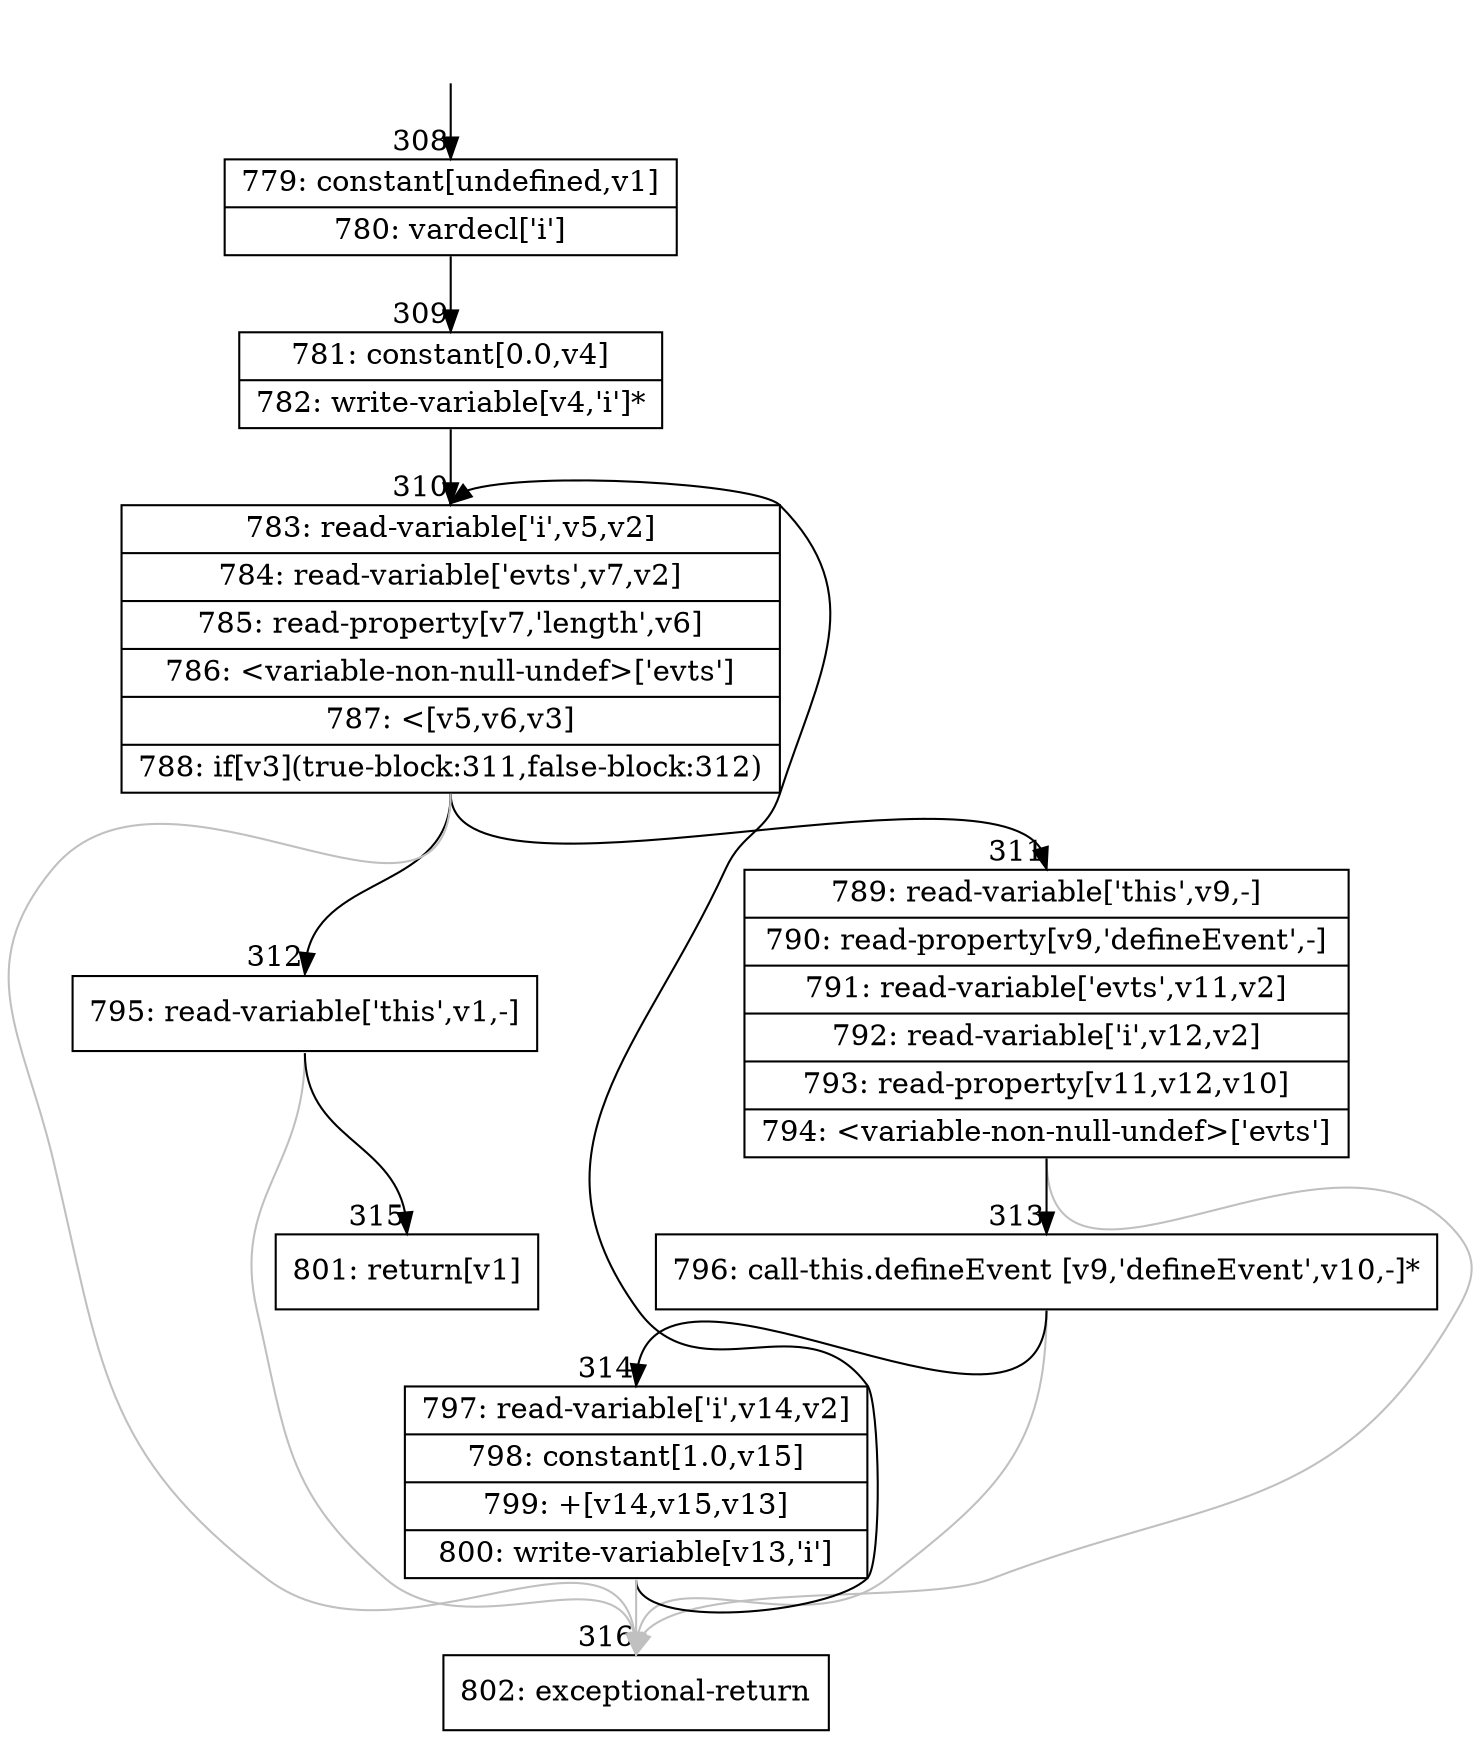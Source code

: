 digraph {
rankdir="TD"
BB_entry32[shape=none,label=""];
BB_entry32 -> BB308 [tailport=s, headport=n, headlabel="    308"]
BB308 [shape=record label="{779: constant[undefined,v1]|780: vardecl['i']}" ] 
BB308 -> BB309 [tailport=s, headport=n, headlabel="      309"]
BB309 [shape=record label="{781: constant[0.0,v4]|782: write-variable[v4,'i']*}" ] 
BB309 -> BB310 [tailport=s, headport=n, headlabel="      310"]
BB310 [shape=record label="{783: read-variable['i',v5,v2]|784: read-variable['evts',v7,v2]|785: read-property[v7,'length',v6]|786: \<variable-non-null-undef\>['evts']|787: \<[v5,v6,v3]|788: if[v3](true-block:311,false-block:312)}" ] 
BB310 -> BB311 [tailport=s, headport=n, headlabel="      311"]
BB310 -> BB312 [tailport=s, headport=n, headlabel="      312"]
BB310 -> BB316 [tailport=s, headport=n, color=gray, headlabel="      316"]
BB311 [shape=record label="{789: read-variable['this',v9,-]|790: read-property[v9,'defineEvent',-]|791: read-variable['evts',v11,v2]|792: read-variable['i',v12,v2]|793: read-property[v11,v12,v10]|794: \<variable-non-null-undef\>['evts']}" ] 
BB311 -> BB313 [tailport=s, headport=n, headlabel="      313"]
BB311 -> BB316 [tailport=s, headport=n, color=gray]
BB312 [shape=record label="{795: read-variable['this',v1,-]}" ] 
BB312 -> BB315 [tailport=s, headport=n, headlabel="      315"]
BB312 -> BB316 [tailport=s, headport=n, color=gray]
BB313 [shape=record label="{796: call-this.defineEvent [v9,'defineEvent',v10,-]*}" ] 
BB313 -> BB314 [tailport=s, headport=n, headlabel="      314"]
BB313 -> BB316 [tailport=s, headport=n, color=gray]
BB314 [shape=record label="{797: read-variable['i',v14,v2]|798: constant[1.0,v15]|799: +[v14,v15,v13]|800: write-variable[v13,'i']}" ] 
BB314 -> BB310 [tailport=s, headport=n]
BB314 -> BB316 [tailport=s, headport=n, color=gray]
BB315 [shape=record label="{801: return[v1]}" ] 
BB316 [shape=record label="{802: exceptional-return}" ] 
//#$~ 429
}
